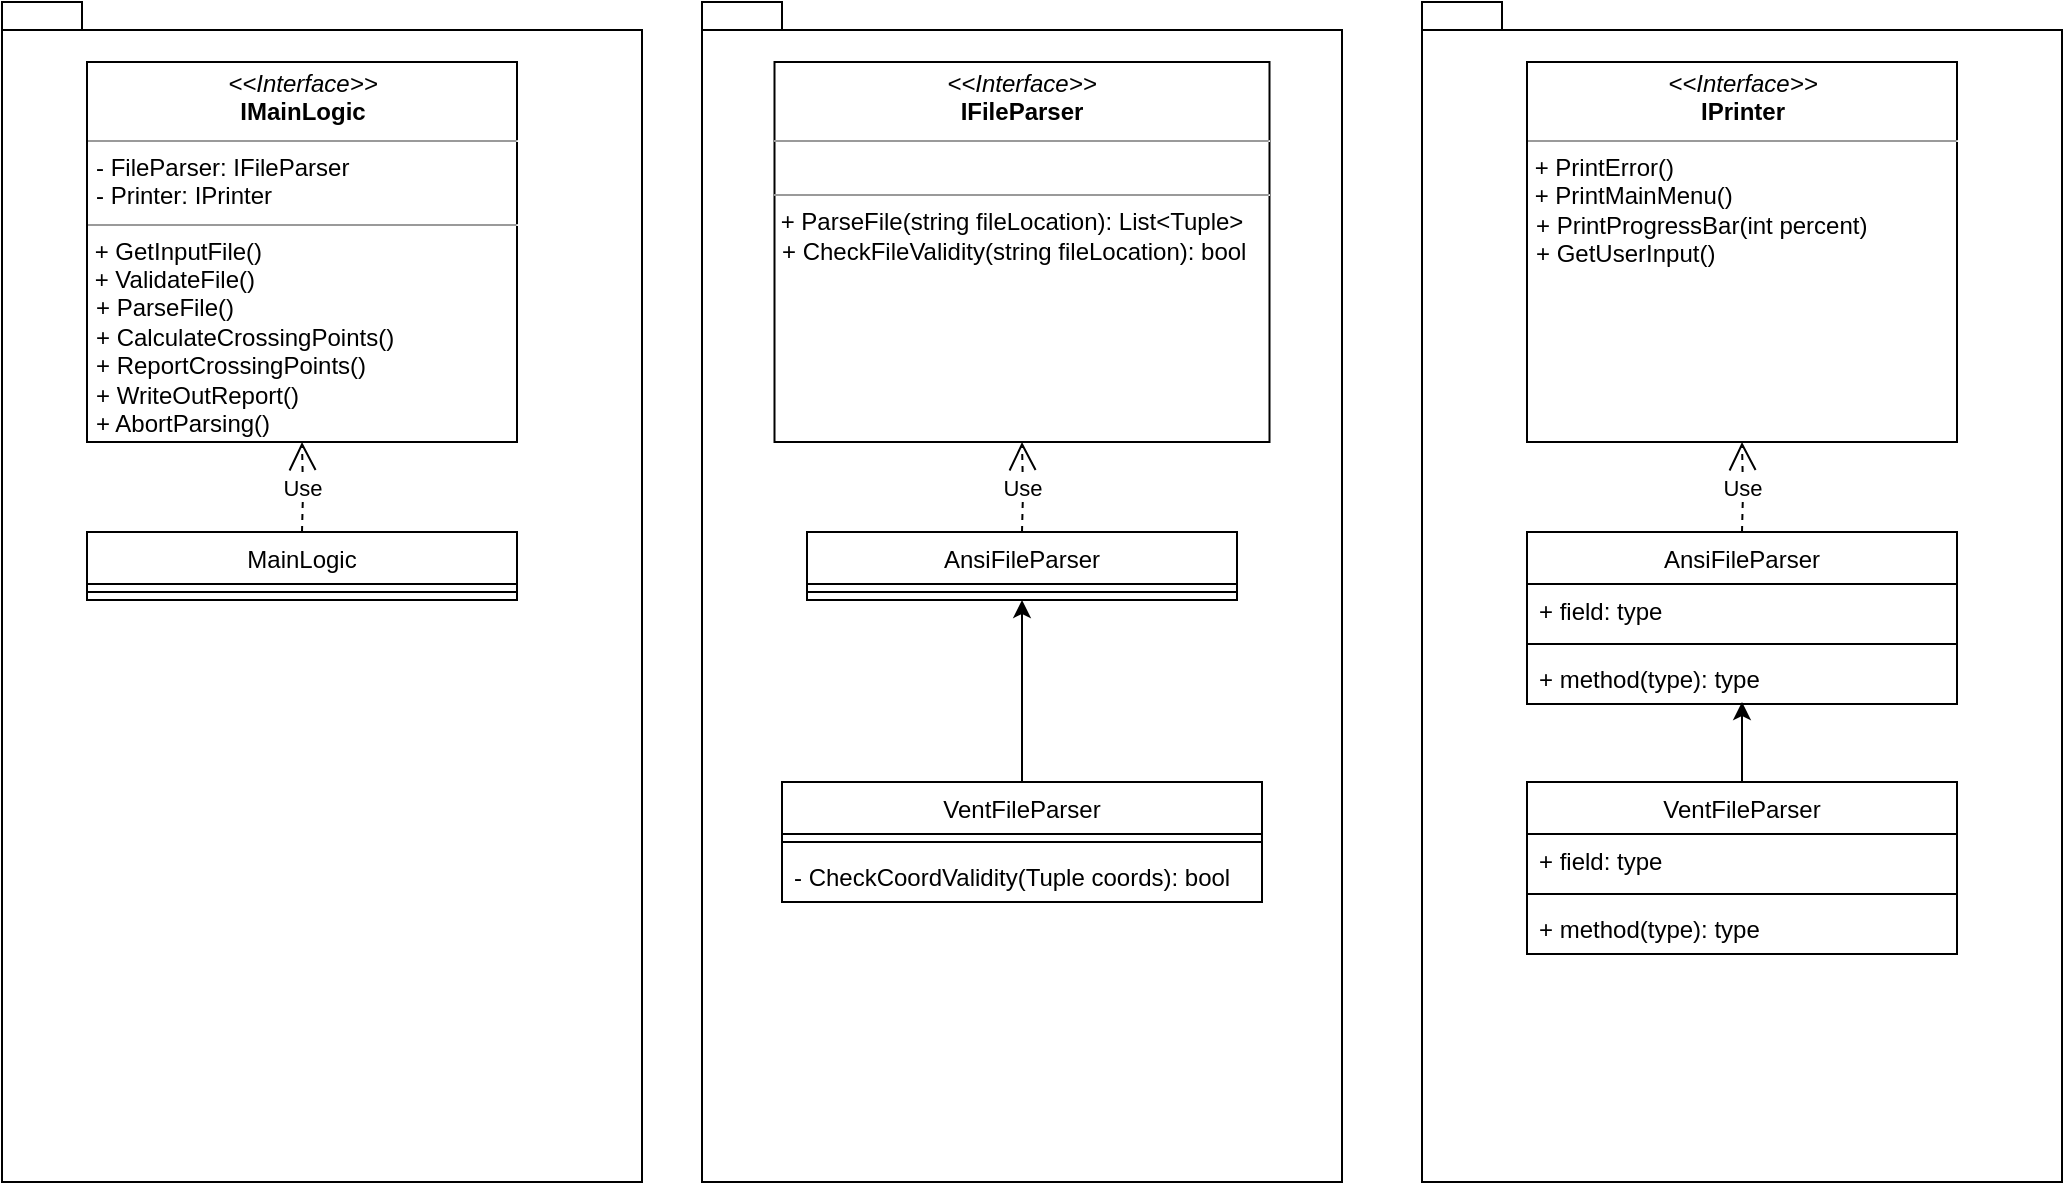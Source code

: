 <mxfile version="20.8.13" type="device"><diagram id="C5RBs43oDa-KdzZeNtuy" name="Page-1"><mxGraphModel dx="1877" dy="541" grid="1" gridSize="10" guides="1" tooltips="1" connect="1" arrows="1" fold="1" page="1" pageScale="1" pageWidth="827" pageHeight="1169" math="0" shadow="0"><root><mxCell id="WIyWlLk6GJQsqaUBKTNV-0"/><mxCell id="WIyWlLk6GJQsqaUBKTNV-1" parent="WIyWlLk6GJQsqaUBKTNV-0"/><mxCell id="u6W1rbZ5G3GZW_-d9yAA-25" value="" style="shape=folder;fontStyle=1;spacingTop=10;tabWidth=40;tabHeight=14;tabPosition=left;html=1;" vertex="1" parent="WIyWlLk6GJQsqaUBKTNV-1"><mxGeometry x="230" y="520" width="320" height="590" as="geometry"/></mxCell><mxCell id="u6W1rbZ5G3GZW_-d9yAA-17" value="AnsiFileParser" style="swimlane;fontStyle=0;align=center;verticalAlign=top;childLayout=stackLayout;horizontal=1;startSize=26;horizontalStack=0;resizeParent=1;resizeParentMax=0;resizeLast=0;collapsible=1;marginBottom=0;" vertex="1" parent="WIyWlLk6GJQsqaUBKTNV-1"><mxGeometry x="282.5" y="785" width="215" height="34" as="geometry"/></mxCell><mxCell id="u6W1rbZ5G3GZW_-d9yAA-19" value="" style="line;strokeWidth=1;fillColor=none;align=left;verticalAlign=middle;spacingTop=-1;spacingLeft=3;spacingRight=3;rotatable=0;labelPosition=right;points=[];portConstraint=eastwest;strokeColor=inherit;" vertex="1" parent="u6W1rbZ5G3GZW_-d9yAA-17"><mxGeometry y="26" width="215" height="8" as="geometry"/></mxCell><mxCell id="u6W1rbZ5G3GZW_-d9yAA-21" value="&lt;p style=&quot;margin:0px;margin-top:4px;text-align:center;&quot;&gt;&lt;i&gt;&amp;lt;&amp;lt;Interface&amp;gt;&amp;gt;&lt;/i&gt;&lt;br&gt;&lt;b&gt;IFileParser&lt;/b&gt;&lt;br&gt;&lt;/p&gt;&lt;hr size=&quot;1&quot;&gt;&lt;p style=&quot;margin:0px;margin-left:4px;&quot;&gt;&lt;br&gt;&lt;/p&gt;&lt;hr size=&quot;1&quot;&gt;&amp;nbsp;+ ParseFile(string fileLocation): List&amp;lt;Tuple&amp;gt;&lt;br style=&quot;border-color: var(--border-color);&quot;&gt;&lt;p style=&quot;margin:0px;margin-left:4px;&quot;&gt;+ CheckFileValidity(string fileLocation): bool&lt;/p&gt;" style="verticalAlign=top;align=left;overflow=fill;fontSize=12;fontFamily=Helvetica;html=1;direction=south;" vertex="1" parent="WIyWlLk6GJQsqaUBKTNV-1"><mxGeometry x="266.25" y="550" width="247.5" height="190" as="geometry"/></mxCell><mxCell id="u6W1rbZ5G3GZW_-d9yAA-24" value="Use" style="endArrow=open;endSize=12;dashed=1;html=1;rounded=0;exitX=0.5;exitY=0;exitDx=0;exitDy=0;entryX=1;entryY=0.5;entryDx=0;entryDy=0;" edge="1" parent="WIyWlLk6GJQsqaUBKTNV-1" source="u6W1rbZ5G3GZW_-d9yAA-17" target="u6W1rbZ5G3GZW_-d9yAA-21"><mxGeometry width="160" relative="1" as="geometry"><mxPoint x="107.5" y="895" as="sourcePoint"/><mxPoint x="267.5" y="895" as="targetPoint"/><Array as="points"><mxPoint x="390.5" y="765"/></Array></mxGeometry></mxCell><mxCell id="u6W1rbZ5G3GZW_-d9yAA-26" value="VentFileParser" style="swimlane;fontStyle=0;align=center;verticalAlign=top;childLayout=stackLayout;horizontal=1;startSize=26;horizontalStack=0;resizeParent=1;resizeParentMax=0;resizeLast=0;collapsible=1;marginBottom=0;" vertex="1" parent="WIyWlLk6GJQsqaUBKTNV-1"><mxGeometry x="270" y="910" width="240" height="60" as="geometry"/></mxCell><mxCell id="u6W1rbZ5G3GZW_-d9yAA-28" value="" style="line;strokeWidth=1;fillColor=none;align=left;verticalAlign=middle;spacingTop=-1;spacingLeft=3;spacingRight=3;rotatable=0;labelPosition=right;points=[];portConstraint=eastwest;strokeColor=inherit;" vertex="1" parent="u6W1rbZ5G3GZW_-d9yAA-26"><mxGeometry y="26" width="240" height="8" as="geometry"/></mxCell><mxCell id="u6W1rbZ5G3GZW_-d9yAA-29" value="- CheckCoordValidity(Tuple coords): bool " style="text;strokeColor=none;fillColor=none;align=left;verticalAlign=top;spacingLeft=4;spacingRight=4;overflow=hidden;rotatable=0;points=[[0,0.5],[1,0.5]];portConstraint=eastwest;" vertex="1" parent="u6W1rbZ5G3GZW_-d9yAA-26"><mxGeometry y="34" width="240" height="26" as="geometry"/></mxCell><mxCell id="u6W1rbZ5G3GZW_-d9yAA-35" value="" style="endArrow=classic;html=1;rounded=0;exitX=0.5;exitY=0;exitDx=0;exitDy=0;entryX=0.5;entryY=1;entryDx=0;entryDy=0;" edge="1" parent="WIyWlLk6GJQsqaUBKTNV-1" source="u6W1rbZ5G3GZW_-d9yAA-26" target="u6W1rbZ5G3GZW_-d9yAA-17"><mxGeometry width="50" height="50" relative="1" as="geometry"><mxPoint x="470" y="910" as="sourcePoint"/><mxPoint x="390" y="870" as="targetPoint"/></mxGeometry></mxCell><mxCell id="u6W1rbZ5G3GZW_-d9yAA-36" value="" style="shape=folder;fontStyle=1;spacingTop=10;tabWidth=40;tabHeight=14;tabPosition=left;html=1;" vertex="1" parent="WIyWlLk6GJQsqaUBKTNV-1"><mxGeometry x="590" y="520" width="320" height="590" as="geometry"/></mxCell><mxCell id="u6W1rbZ5G3GZW_-d9yAA-37" value="AnsiFileParser" style="swimlane;fontStyle=0;align=center;verticalAlign=top;childLayout=stackLayout;horizontal=1;startSize=26;horizontalStack=0;resizeParent=1;resizeParentMax=0;resizeLast=0;collapsible=1;marginBottom=0;" vertex="1" parent="WIyWlLk6GJQsqaUBKTNV-1"><mxGeometry x="642.5" y="785" width="215" height="86" as="geometry"/></mxCell><mxCell id="u6W1rbZ5G3GZW_-d9yAA-38" value="+ field: type" style="text;strokeColor=none;fillColor=none;align=left;verticalAlign=top;spacingLeft=4;spacingRight=4;overflow=hidden;rotatable=0;points=[[0,0.5],[1,0.5]];portConstraint=eastwest;" vertex="1" parent="u6W1rbZ5G3GZW_-d9yAA-37"><mxGeometry y="26" width="215" height="26" as="geometry"/></mxCell><mxCell id="u6W1rbZ5G3GZW_-d9yAA-39" value="" style="line;strokeWidth=1;fillColor=none;align=left;verticalAlign=middle;spacingTop=-1;spacingLeft=3;spacingRight=3;rotatable=0;labelPosition=right;points=[];portConstraint=eastwest;strokeColor=inherit;" vertex="1" parent="u6W1rbZ5G3GZW_-d9yAA-37"><mxGeometry y="52" width="215" height="8" as="geometry"/></mxCell><mxCell id="u6W1rbZ5G3GZW_-d9yAA-40" value="+ method(type): type" style="text;strokeColor=none;fillColor=none;align=left;verticalAlign=top;spacingLeft=4;spacingRight=4;overflow=hidden;rotatable=0;points=[[0,0.5],[1,0.5]];portConstraint=eastwest;" vertex="1" parent="u6W1rbZ5G3GZW_-d9yAA-37"><mxGeometry y="60" width="215" height="26" as="geometry"/></mxCell><mxCell id="u6W1rbZ5G3GZW_-d9yAA-41" value="&lt;p style=&quot;margin:0px;margin-top:4px;text-align:center;&quot;&gt;&lt;i&gt;&amp;lt;&amp;lt;Interface&amp;gt;&amp;gt;&lt;/i&gt;&lt;br&gt;&lt;b&gt;IPrinter&lt;/b&gt;&lt;br&gt;&lt;/p&gt;&lt;hr size=&quot;1&quot;&gt;&lt;p style=&quot;margin:0px;margin-left:4px;&quot;&gt;&lt;/p&gt;&amp;nbsp;+ PrintError()&lt;br&gt;&amp;nbsp;+ PrintMainMenu()&lt;br style=&quot;border-color: var(--border-color);&quot;&gt;&lt;p style=&quot;margin:0px;margin-left:4px;&quot;&gt;+ PrintProgressBar(int percent)&lt;/p&gt;&lt;p style=&quot;margin:0px;margin-left:4px;&quot;&gt;+ GetUserInput()&lt;br&gt;&lt;/p&gt;" style="verticalAlign=top;align=left;overflow=fill;fontSize=12;fontFamily=Helvetica;html=1;direction=south;" vertex="1" parent="WIyWlLk6GJQsqaUBKTNV-1"><mxGeometry x="642.5" y="550" width="215" height="190" as="geometry"/></mxCell><mxCell id="u6W1rbZ5G3GZW_-d9yAA-42" value="Use" style="endArrow=open;endSize=12;dashed=1;html=1;rounded=0;exitX=0.5;exitY=0;exitDx=0;exitDy=0;entryX=1;entryY=0.5;entryDx=0;entryDy=0;" edge="1" parent="WIyWlLk6GJQsqaUBKTNV-1" source="u6W1rbZ5G3GZW_-d9yAA-37" target="u6W1rbZ5G3GZW_-d9yAA-41"><mxGeometry width="160" relative="1" as="geometry"><mxPoint x="467.5" y="895" as="sourcePoint"/><mxPoint x="627.5" y="895" as="targetPoint"/><Array as="points"><mxPoint x="750.5" y="765"/></Array></mxGeometry></mxCell><mxCell id="u6W1rbZ5G3GZW_-d9yAA-43" value="VentFileParser" style="swimlane;fontStyle=0;align=center;verticalAlign=top;childLayout=stackLayout;horizontal=1;startSize=26;horizontalStack=0;resizeParent=1;resizeParentMax=0;resizeLast=0;collapsible=1;marginBottom=0;" vertex="1" parent="WIyWlLk6GJQsqaUBKTNV-1"><mxGeometry x="642.5" y="910" width="215" height="86" as="geometry"/></mxCell><mxCell id="u6W1rbZ5G3GZW_-d9yAA-44" value="+ field: type" style="text;strokeColor=none;fillColor=none;align=left;verticalAlign=top;spacingLeft=4;spacingRight=4;overflow=hidden;rotatable=0;points=[[0,0.5],[1,0.5]];portConstraint=eastwest;" vertex="1" parent="u6W1rbZ5G3GZW_-d9yAA-43"><mxGeometry y="26" width="215" height="26" as="geometry"/></mxCell><mxCell id="u6W1rbZ5G3GZW_-d9yAA-45" value="" style="line;strokeWidth=1;fillColor=none;align=left;verticalAlign=middle;spacingTop=-1;spacingLeft=3;spacingRight=3;rotatable=0;labelPosition=right;points=[];portConstraint=eastwest;strokeColor=inherit;" vertex="1" parent="u6W1rbZ5G3GZW_-d9yAA-43"><mxGeometry y="52" width="215" height="8" as="geometry"/></mxCell><mxCell id="u6W1rbZ5G3GZW_-d9yAA-46" value="+ method(type): type" style="text;strokeColor=none;fillColor=none;align=left;verticalAlign=top;spacingLeft=4;spacingRight=4;overflow=hidden;rotatable=0;points=[[0,0.5],[1,0.5]];portConstraint=eastwest;" vertex="1" parent="u6W1rbZ5G3GZW_-d9yAA-43"><mxGeometry y="60" width="215" height="26" as="geometry"/></mxCell><mxCell id="u6W1rbZ5G3GZW_-d9yAA-47" value="" style="endArrow=classic;html=1;rounded=0;exitX=0.5;exitY=0;exitDx=0;exitDy=0;" edge="1" parent="WIyWlLk6GJQsqaUBKTNV-1" source="u6W1rbZ5G3GZW_-d9yAA-43"><mxGeometry width="50" height="50" relative="1" as="geometry"><mxPoint x="830" y="910" as="sourcePoint"/><mxPoint x="750" y="870" as="targetPoint"/></mxGeometry></mxCell><mxCell id="u6W1rbZ5G3GZW_-d9yAA-48" value="" style="shape=folder;fontStyle=1;spacingTop=10;tabWidth=40;tabHeight=14;tabPosition=left;html=1;" vertex="1" parent="WIyWlLk6GJQsqaUBKTNV-1"><mxGeometry x="-120" y="520" width="320" height="590" as="geometry"/></mxCell><mxCell id="u6W1rbZ5G3GZW_-d9yAA-49" value="MainLogic" style="swimlane;fontStyle=0;align=center;verticalAlign=top;childLayout=stackLayout;horizontal=1;startSize=26;horizontalStack=0;resizeParent=1;resizeParentMax=0;resizeLast=0;collapsible=1;marginBottom=0;" vertex="1" parent="WIyWlLk6GJQsqaUBKTNV-1"><mxGeometry x="-77.5" y="785" width="215" height="34" as="geometry"/></mxCell><mxCell id="u6W1rbZ5G3GZW_-d9yAA-51" value="" style="line;strokeWidth=1;fillColor=none;align=left;verticalAlign=middle;spacingTop=-1;spacingLeft=3;spacingRight=3;rotatable=0;labelPosition=right;points=[];portConstraint=eastwest;strokeColor=inherit;" vertex="1" parent="u6W1rbZ5G3GZW_-d9yAA-49"><mxGeometry y="26" width="215" height="8" as="geometry"/></mxCell><mxCell id="u6W1rbZ5G3GZW_-d9yAA-53" value="&lt;p style=&quot;margin:0px;margin-top:4px;text-align:center;&quot;&gt;&lt;i&gt;&amp;lt;&amp;lt;Interface&amp;gt;&amp;gt;&lt;/i&gt;&lt;br&gt;&lt;b&gt;IMainLogic&lt;/b&gt;&lt;br&gt;&lt;/p&gt;&lt;hr size=&quot;1&quot;&gt;&lt;p style=&quot;margin:0px;margin-left:4px;&quot;&gt;- FileParser: IFileParser&lt;/p&gt;&lt;p style=&quot;margin:0px;margin-left:4px;&quot;&gt;- Printer: IPrinter&lt;/p&gt;&lt;hr size=&quot;1&quot;&gt;&amp;nbsp;+ GetInputFile()&lt;br&gt;&amp;nbsp;+ ValidateFile()&lt;br style=&quot;border-color: var(--border-color);&quot;&gt;&lt;p style=&quot;margin:0px;margin-left:4px;&quot;&gt;+ ParseFile()&lt;/p&gt;&lt;p style=&quot;margin:0px;margin-left:4px;&quot;&gt;+ CalculateCrossingPoints()&lt;br&gt;&lt;/p&gt;&lt;p style=&quot;margin:0px;margin-left:4px;&quot;&gt;+ ReportCrossingPoints()&lt;/p&gt;&lt;p style=&quot;margin:0px;margin-left:4px;&quot;&gt;+ WriteOutReport()&lt;/p&gt;&lt;p style=&quot;margin:0px;margin-left:4px;&quot;&gt;+ AbortParsing()&lt;/p&gt;" style="verticalAlign=top;align=left;overflow=fill;fontSize=12;fontFamily=Helvetica;html=1;direction=south;" vertex="1" parent="WIyWlLk6GJQsqaUBKTNV-1"><mxGeometry x="-77.5" y="550" width="215" height="190" as="geometry"/></mxCell><mxCell id="u6W1rbZ5G3GZW_-d9yAA-54" value="Use" style="endArrow=open;endSize=12;dashed=1;html=1;rounded=0;exitX=0.5;exitY=0;exitDx=0;exitDy=0;entryX=1;entryY=0.5;entryDx=0;entryDy=0;" edge="1" parent="WIyWlLk6GJQsqaUBKTNV-1" source="u6W1rbZ5G3GZW_-d9yAA-49" target="u6W1rbZ5G3GZW_-d9yAA-53"><mxGeometry width="160" relative="1" as="geometry"><mxPoint x="-252.5" y="895" as="sourcePoint"/><mxPoint x="-92.5" y="895" as="targetPoint"/><Array as="points"><mxPoint x="30.5" y="765"/></Array></mxGeometry></mxCell></root></mxGraphModel></diagram></mxfile>